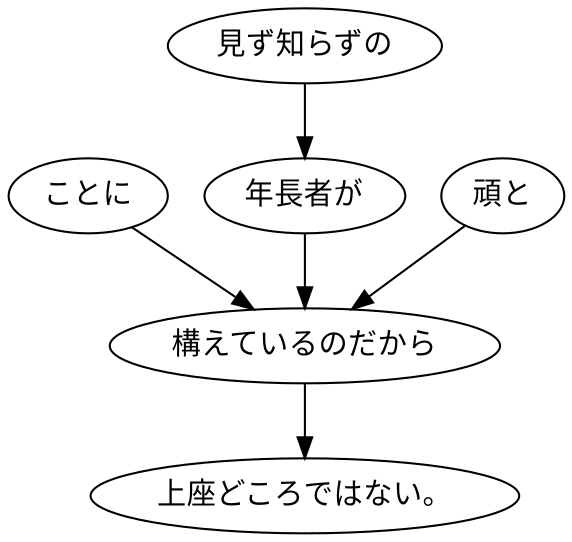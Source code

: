 digraph graph5887 {
	node0 [label="ことに"];
	node1 [label="見ず知らずの"];
	node2 [label="年長者が"];
	node3 [label="頑と"];
	node4 [label="構えているのだから"];
	node5 [label="上座どころではない。"];
	node0 -> node4;
	node1 -> node2;
	node2 -> node4;
	node3 -> node4;
	node4 -> node5;
}
